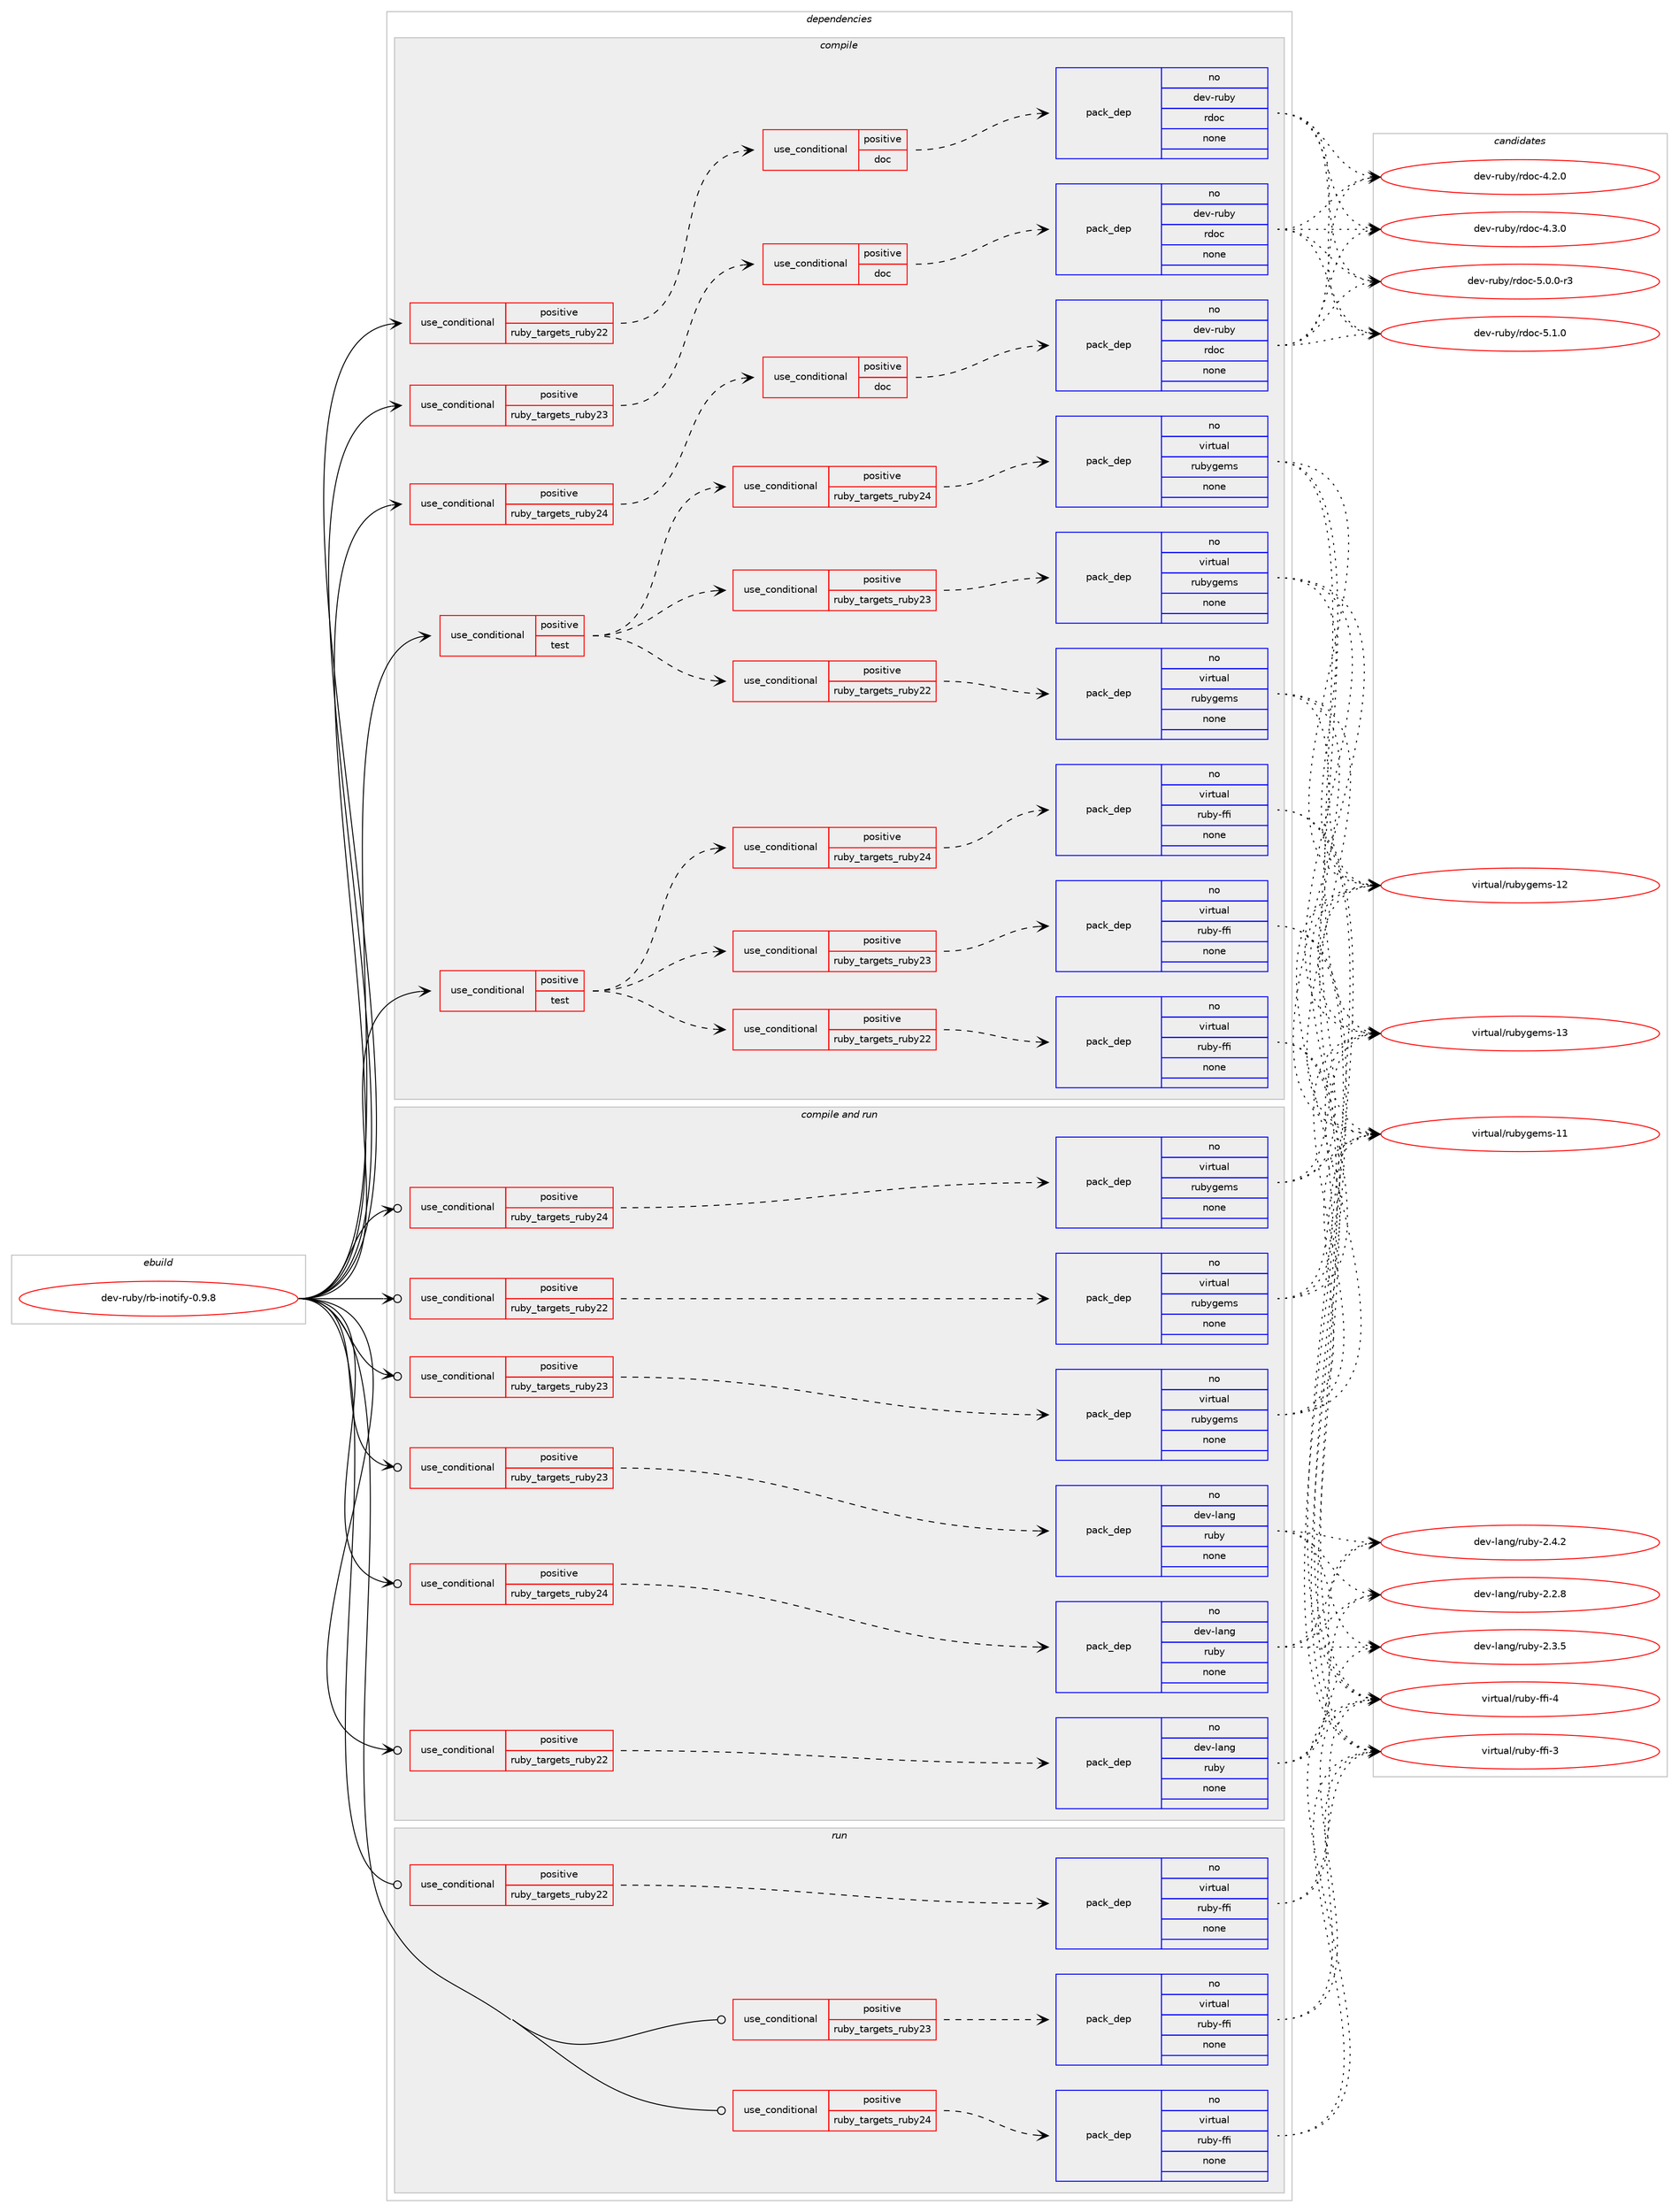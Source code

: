 digraph prolog {

# *************
# Graph options
# *************

newrank=true;
concentrate=true;
compound=true;
graph [rankdir=LR,fontname=Helvetica,fontsize=10,ranksep=1.5];#, ranksep=2.5, nodesep=0.2];
edge  [arrowhead=vee];
node  [fontname=Helvetica,fontsize=10];

# **********
# The ebuild
# **********

subgraph cluster_leftcol {
color=gray;
rank=same;
label=<<i>ebuild</i>>;
id [label="dev-ruby/rb-inotify-0.9.8", color=red, width=4, href="../dev-ruby/rb-inotify-0.9.8.svg"];
}

# ****************
# The dependencies
# ****************

subgraph cluster_midcol {
color=gray;
label=<<i>dependencies</i>>;
subgraph cluster_compile {
fillcolor="#eeeeee";
style=filled;
label=<<i>compile</i>>;
subgraph cond67547 {
dependency259665 [label=<<TABLE BORDER="0" CELLBORDER="1" CELLSPACING="0" CELLPADDING="4"><TR><TD ROWSPAN="3" CELLPADDING="10">use_conditional</TD></TR><TR><TD>positive</TD></TR><TR><TD>ruby_targets_ruby22</TD></TR></TABLE>>, shape=none, color=red];
subgraph cond67548 {
dependency259666 [label=<<TABLE BORDER="0" CELLBORDER="1" CELLSPACING="0" CELLPADDING="4"><TR><TD ROWSPAN="3" CELLPADDING="10">use_conditional</TD></TR><TR><TD>positive</TD></TR><TR><TD>doc</TD></TR></TABLE>>, shape=none, color=red];
subgraph pack188004 {
dependency259667 [label=<<TABLE BORDER="0" CELLBORDER="1" CELLSPACING="0" CELLPADDING="4" WIDTH="220"><TR><TD ROWSPAN="6" CELLPADDING="30">pack_dep</TD></TR><TR><TD WIDTH="110">no</TD></TR><TR><TD>dev-ruby</TD></TR><TR><TD>rdoc</TD></TR><TR><TD>none</TD></TR><TR><TD></TD></TR></TABLE>>, shape=none, color=blue];
}
dependency259666:e -> dependency259667:w [weight=20,style="dashed",arrowhead="vee"];
}
dependency259665:e -> dependency259666:w [weight=20,style="dashed",arrowhead="vee"];
}
id:e -> dependency259665:w [weight=20,style="solid",arrowhead="vee"];
subgraph cond67549 {
dependency259668 [label=<<TABLE BORDER="0" CELLBORDER="1" CELLSPACING="0" CELLPADDING="4"><TR><TD ROWSPAN="3" CELLPADDING="10">use_conditional</TD></TR><TR><TD>positive</TD></TR><TR><TD>ruby_targets_ruby23</TD></TR></TABLE>>, shape=none, color=red];
subgraph cond67550 {
dependency259669 [label=<<TABLE BORDER="0" CELLBORDER="1" CELLSPACING="0" CELLPADDING="4"><TR><TD ROWSPAN="3" CELLPADDING="10">use_conditional</TD></TR><TR><TD>positive</TD></TR><TR><TD>doc</TD></TR></TABLE>>, shape=none, color=red];
subgraph pack188005 {
dependency259670 [label=<<TABLE BORDER="0" CELLBORDER="1" CELLSPACING="0" CELLPADDING="4" WIDTH="220"><TR><TD ROWSPAN="6" CELLPADDING="30">pack_dep</TD></TR><TR><TD WIDTH="110">no</TD></TR><TR><TD>dev-ruby</TD></TR><TR><TD>rdoc</TD></TR><TR><TD>none</TD></TR><TR><TD></TD></TR></TABLE>>, shape=none, color=blue];
}
dependency259669:e -> dependency259670:w [weight=20,style="dashed",arrowhead="vee"];
}
dependency259668:e -> dependency259669:w [weight=20,style="dashed",arrowhead="vee"];
}
id:e -> dependency259668:w [weight=20,style="solid",arrowhead="vee"];
subgraph cond67551 {
dependency259671 [label=<<TABLE BORDER="0" CELLBORDER="1" CELLSPACING="0" CELLPADDING="4"><TR><TD ROWSPAN="3" CELLPADDING="10">use_conditional</TD></TR><TR><TD>positive</TD></TR><TR><TD>ruby_targets_ruby24</TD></TR></TABLE>>, shape=none, color=red];
subgraph cond67552 {
dependency259672 [label=<<TABLE BORDER="0" CELLBORDER="1" CELLSPACING="0" CELLPADDING="4"><TR><TD ROWSPAN="3" CELLPADDING="10">use_conditional</TD></TR><TR><TD>positive</TD></TR><TR><TD>doc</TD></TR></TABLE>>, shape=none, color=red];
subgraph pack188006 {
dependency259673 [label=<<TABLE BORDER="0" CELLBORDER="1" CELLSPACING="0" CELLPADDING="4" WIDTH="220"><TR><TD ROWSPAN="6" CELLPADDING="30">pack_dep</TD></TR><TR><TD WIDTH="110">no</TD></TR><TR><TD>dev-ruby</TD></TR><TR><TD>rdoc</TD></TR><TR><TD>none</TD></TR><TR><TD></TD></TR></TABLE>>, shape=none, color=blue];
}
dependency259672:e -> dependency259673:w [weight=20,style="dashed",arrowhead="vee"];
}
dependency259671:e -> dependency259672:w [weight=20,style="dashed",arrowhead="vee"];
}
id:e -> dependency259671:w [weight=20,style="solid",arrowhead="vee"];
subgraph cond67553 {
dependency259674 [label=<<TABLE BORDER="0" CELLBORDER="1" CELLSPACING="0" CELLPADDING="4"><TR><TD ROWSPAN="3" CELLPADDING="10">use_conditional</TD></TR><TR><TD>positive</TD></TR><TR><TD>test</TD></TR></TABLE>>, shape=none, color=red];
subgraph cond67554 {
dependency259675 [label=<<TABLE BORDER="0" CELLBORDER="1" CELLSPACING="0" CELLPADDING="4"><TR><TD ROWSPAN="3" CELLPADDING="10">use_conditional</TD></TR><TR><TD>positive</TD></TR><TR><TD>ruby_targets_ruby22</TD></TR></TABLE>>, shape=none, color=red];
subgraph pack188007 {
dependency259676 [label=<<TABLE BORDER="0" CELLBORDER="1" CELLSPACING="0" CELLPADDING="4" WIDTH="220"><TR><TD ROWSPAN="6" CELLPADDING="30">pack_dep</TD></TR><TR><TD WIDTH="110">no</TD></TR><TR><TD>virtual</TD></TR><TR><TD>ruby-ffi</TD></TR><TR><TD>none</TD></TR><TR><TD></TD></TR></TABLE>>, shape=none, color=blue];
}
dependency259675:e -> dependency259676:w [weight=20,style="dashed",arrowhead="vee"];
}
dependency259674:e -> dependency259675:w [weight=20,style="dashed",arrowhead="vee"];
subgraph cond67555 {
dependency259677 [label=<<TABLE BORDER="0" CELLBORDER="1" CELLSPACING="0" CELLPADDING="4"><TR><TD ROWSPAN="3" CELLPADDING="10">use_conditional</TD></TR><TR><TD>positive</TD></TR><TR><TD>ruby_targets_ruby23</TD></TR></TABLE>>, shape=none, color=red];
subgraph pack188008 {
dependency259678 [label=<<TABLE BORDER="0" CELLBORDER="1" CELLSPACING="0" CELLPADDING="4" WIDTH="220"><TR><TD ROWSPAN="6" CELLPADDING="30">pack_dep</TD></TR><TR><TD WIDTH="110">no</TD></TR><TR><TD>virtual</TD></TR><TR><TD>ruby-ffi</TD></TR><TR><TD>none</TD></TR><TR><TD></TD></TR></TABLE>>, shape=none, color=blue];
}
dependency259677:e -> dependency259678:w [weight=20,style="dashed",arrowhead="vee"];
}
dependency259674:e -> dependency259677:w [weight=20,style="dashed",arrowhead="vee"];
subgraph cond67556 {
dependency259679 [label=<<TABLE BORDER="0" CELLBORDER="1" CELLSPACING="0" CELLPADDING="4"><TR><TD ROWSPAN="3" CELLPADDING="10">use_conditional</TD></TR><TR><TD>positive</TD></TR><TR><TD>ruby_targets_ruby24</TD></TR></TABLE>>, shape=none, color=red];
subgraph pack188009 {
dependency259680 [label=<<TABLE BORDER="0" CELLBORDER="1" CELLSPACING="0" CELLPADDING="4" WIDTH="220"><TR><TD ROWSPAN="6" CELLPADDING="30">pack_dep</TD></TR><TR><TD WIDTH="110">no</TD></TR><TR><TD>virtual</TD></TR><TR><TD>ruby-ffi</TD></TR><TR><TD>none</TD></TR><TR><TD></TD></TR></TABLE>>, shape=none, color=blue];
}
dependency259679:e -> dependency259680:w [weight=20,style="dashed",arrowhead="vee"];
}
dependency259674:e -> dependency259679:w [weight=20,style="dashed",arrowhead="vee"];
}
id:e -> dependency259674:w [weight=20,style="solid",arrowhead="vee"];
subgraph cond67557 {
dependency259681 [label=<<TABLE BORDER="0" CELLBORDER="1" CELLSPACING="0" CELLPADDING="4"><TR><TD ROWSPAN="3" CELLPADDING="10">use_conditional</TD></TR><TR><TD>positive</TD></TR><TR><TD>test</TD></TR></TABLE>>, shape=none, color=red];
subgraph cond67558 {
dependency259682 [label=<<TABLE BORDER="0" CELLBORDER="1" CELLSPACING="0" CELLPADDING="4"><TR><TD ROWSPAN="3" CELLPADDING="10">use_conditional</TD></TR><TR><TD>positive</TD></TR><TR><TD>ruby_targets_ruby22</TD></TR></TABLE>>, shape=none, color=red];
subgraph pack188010 {
dependency259683 [label=<<TABLE BORDER="0" CELLBORDER="1" CELLSPACING="0" CELLPADDING="4" WIDTH="220"><TR><TD ROWSPAN="6" CELLPADDING="30">pack_dep</TD></TR><TR><TD WIDTH="110">no</TD></TR><TR><TD>virtual</TD></TR><TR><TD>rubygems</TD></TR><TR><TD>none</TD></TR><TR><TD></TD></TR></TABLE>>, shape=none, color=blue];
}
dependency259682:e -> dependency259683:w [weight=20,style="dashed",arrowhead="vee"];
}
dependency259681:e -> dependency259682:w [weight=20,style="dashed",arrowhead="vee"];
subgraph cond67559 {
dependency259684 [label=<<TABLE BORDER="0" CELLBORDER="1" CELLSPACING="0" CELLPADDING="4"><TR><TD ROWSPAN="3" CELLPADDING="10">use_conditional</TD></TR><TR><TD>positive</TD></TR><TR><TD>ruby_targets_ruby23</TD></TR></TABLE>>, shape=none, color=red];
subgraph pack188011 {
dependency259685 [label=<<TABLE BORDER="0" CELLBORDER="1" CELLSPACING="0" CELLPADDING="4" WIDTH="220"><TR><TD ROWSPAN="6" CELLPADDING="30">pack_dep</TD></TR><TR><TD WIDTH="110">no</TD></TR><TR><TD>virtual</TD></TR><TR><TD>rubygems</TD></TR><TR><TD>none</TD></TR><TR><TD></TD></TR></TABLE>>, shape=none, color=blue];
}
dependency259684:e -> dependency259685:w [weight=20,style="dashed",arrowhead="vee"];
}
dependency259681:e -> dependency259684:w [weight=20,style="dashed",arrowhead="vee"];
subgraph cond67560 {
dependency259686 [label=<<TABLE BORDER="0" CELLBORDER="1" CELLSPACING="0" CELLPADDING="4"><TR><TD ROWSPAN="3" CELLPADDING="10">use_conditional</TD></TR><TR><TD>positive</TD></TR><TR><TD>ruby_targets_ruby24</TD></TR></TABLE>>, shape=none, color=red];
subgraph pack188012 {
dependency259687 [label=<<TABLE BORDER="0" CELLBORDER="1" CELLSPACING="0" CELLPADDING="4" WIDTH="220"><TR><TD ROWSPAN="6" CELLPADDING="30">pack_dep</TD></TR><TR><TD WIDTH="110">no</TD></TR><TR><TD>virtual</TD></TR><TR><TD>rubygems</TD></TR><TR><TD>none</TD></TR><TR><TD></TD></TR></TABLE>>, shape=none, color=blue];
}
dependency259686:e -> dependency259687:w [weight=20,style="dashed",arrowhead="vee"];
}
dependency259681:e -> dependency259686:w [weight=20,style="dashed",arrowhead="vee"];
}
id:e -> dependency259681:w [weight=20,style="solid",arrowhead="vee"];
}
subgraph cluster_compileandrun {
fillcolor="#eeeeee";
style=filled;
label=<<i>compile and run</i>>;
subgraph cond67561 {
dependency259688 [label=<<TABLE BORDER="0" CELLBORDER="1" CELLSPACING="0" CELLPADDING="4"><TR><TD ROWSPAN="3" CELLPADDING="10">use_conditional</TD></TR><TR><TD>positive</TD></TR><TR><TD>ruby_targets_ruby22</TD></TR></TABLE>>, shape=none, color=red];
subgraph pack188013 {
dependency259689 [label=<<TABLE BORDER="0" CELLBORDER="1" CELLSPACING="0" CELLPADDING="4" WIDTH="220"><TR><TD ROWSPAN="6" CELLPADDING="30">pack_dep</TD></TR><TR><TD WIDTH="110">no</TD></TR><TR><TD>dev-lang</TD></TR><TR><TD>ruby</TD></TR><TR><TD>none</TD></TR><TR><TD></TD></TR></TABLE>>, shape=none, color=blue];
}
dependency259688:e -> dependency259689:w [weight=20,style="dashed",arrowhead="vee"];
}
id:e -> dependency259688:w [weight=20,style="solid",arrowhead="odotvee"];
subgraph cond67562 {
dependency259690 [label=<<TABLE BORDER="0" CELLBORDER="1" CELLSPACING="0" CELLPADDING="4"><TR><TD ROWSPAN="3" CELLPADDING="10">use_conditional</TD></TR><TR><TD>positive</TD></TR><TR><TD>ruby_targets_ruby22</TD></TR></TABLE>>, shape=none, color=red];
subgraph pack188014 {
dependency259691 [label=<<TABLE BORDER="0" CELLBORDER="1" CELLSPACING="0" CELLPADDING="4" WIDTH="220"><TR><TD ROWSPAN="6" CELLPADDING="30">pack_dep</TD></TR><TR><TD WIDTH="110">no</TD></TR><TR><TD>virtual</TD></TR><TR><TD>rubygems</TD></TR><TR><TD>none</TD></TR><TR><TD></TD></TR></TABLE>>, shape=none, color=blue];
}
dependency259690:e -> dependency259691:w [weight=20,style="dashed",arrowhead="vee"];
}
id:e -> dependency259690:w [weight=20,style="solid",arrowhead="odotvee"];
subgraph cond67563 {
dependency259692 [label=<<TABLE BORDER="0" CELLBORDER="1" CELLSPACING="0" CELLPADDING="4"><TR><TD ROWSPAN="3" CELLPADDING="10">use_conditional</TD></TR><TR><TD>positive</TD></TR><TR><TD>ruby_targets_ruby23</TD></TR></TABLE>>, shape=none, color=red];
subgraph pack188015 {
dependency259693 [label=<<TABLE BORDER="0" CELLBORDER="1" CELLSPACING="0" CELLPADDING="4" WIDTH="220"><TR><TD ROWSPAN="6" CELLPADDING="30">pack_dep</TD></TR><TR><TD WIDTH="110">no</TD></TR><TR><TD>dev-lang</TD></TR><TR><TD>ruby</TD></TR><TR><TD>none</TD></TR><TR><TD></TD></TR></TABLE>>, shape=none, color=blue];
}
dependency259692:e -> dependency259693:w [weight=20,style="dashed",arrowhead="vee"];
}
id:e -> dependency259692:w [weight=20,style="solid",arrowhead="odotvee"];
subgraph cond67564 {
dependency259694 [label=<<TABLE BORDER="0" CELLBORDER="1" CELLSPACING="0" CELLPADDING="4"><TR><TD ROWSPAN="3" CELLPADDING="10">use_conditional</TD></TR><TR><TD>positive</TD></TR><TR><TD>ruby_targets_ruby23</TD></TR></TABLE>>, shape=none, color=red];
subgraph pack188016 {
dependency259695 [label=<<TABLE BORDER="0" CELLBORDER="1" CELLSPACING="0" CELLPADDING="4" WIDTH="220"><TR><TD ROWSPAN="6" CELLPADDING="30">pack_dep</TD></TR><TR><TD WIDTH="110">no</TD></TR><TR><TD>virtual</TD></TR><TR><TD>rubygems</TD></TR><TR><TD>none</TD></TR><TR><TD></TD></TR></TABLE>>, shape=none, color=blue];
}
dependency259694:e -> dependency259695:w [weight=20,style="dashed",arrowhead="vee"];
}
id:e -> dependency259694:w [weight=20,style="solid",arrowhead="odotvee"];
subgraph cond67565 {
dependency259696 [label=<<TABLE BORDER="0" CELLBORDER="1" CELLSPACING="0" CELLPADDING="4"><TR><TD ROWSPAN="3" CELLPADDING="10">use_conditional</TD></TR><TR><TD>positive</TD></TR><TR><TD>ruby_targets_ruby24</TD></TR></TABLE>>, shape=none, color=red];
subgraph pack188017 {
dependency259697 [label=<<TABLE BORDER="0" CELLBORDER="1" CELLSPACING="0" CELLPADDING="4" WIDTH="220"><TR><TD ROWSPAN="6" CELLPADDING="30">pack_dep</TD></TR><TR><TD WIDTH="110">no</TD></TR><TR><TD>dev-lang</TD></TR><TR><TD>ruby</TD></TR><TR><TD>none</TD></TR><TR><TD></TD></TR></TABLE>>, shape=none, color=blue];
}
dependency259696:e -> dependency259697:w [weight=20,style="dashed",arrowhead="vee"];
}
id:e -> dependency259696:w [weight=20,style="solid",arrowhead="odotvee"];
subgraph cond67566 {
dependency259698 [label=<<TABLE BORDER="0" CELLBORDER="1" CELLSPACING="0" CELLPADDING="4"><TR><TD ROWSPAN="3" CELLPADDING="10">use_conditional</TD></TR><TR><TD>positive</TD></TR><TR><TD>ruby_targets_ruby24</TD></TR></TABLE>>, shape=none, color=red];
subgraph pack188018 {
dependency259699 [label=<<TABLE BORDER="0" CELLBORDER="1" CELLSPACING="0" CELLPADDING="4" WIDTH="220"><TR><TD ROWSPAN="6" CELLPADDING="30">pack_dep</TD></TR><TR><TD WIDTH="110">no</TD></TR><TR><TD>virtual</TD></TR><TR><TD>rubygems</TD></TR><TR><TD>none</TD></TR><TR><TD></TD></TR></TABLE>>, shape=none, color=blue];
}
dependency259698:e -> dependency259699:w [weight=20,style="dashed",arrowhead="vee"];
}
id:e -> dependency259698:w [weight=20,style="solid",arrowhead="odotvee"];
}
subgraph cluster_run {
fillcolor="#eeeeee";
style=filled;
label=<<i>run</i>>;
subgraph cond67567 {
dependency259700 [label=<<TABLE BORDER="0" CELLBORDER="1" CELLSPACING="0" CELLPADDING="4"><TR><TD ROWSPAN="3" CELLPADDING="10">use_conditional</TD></TR><TR><TD>positive</TD></TR><TR><TD>ruby_targets_ruby22</TD></TR></TABLE>>, shape=none, color=red];
subgraph pack188019 {
dependency259701 [label=<<TABLE BORDER="0" CELLBORDER="1" CELLSPACING="0" CELLPADDING="4" WIDTH="220"><TR><TD ROWSPAN="6" CELLPADDING="30">pack_dep</TD></TR><TR><TD WIDTH="110">no</TD></TR><TR><TD>virtual</TD></TR><TR><TD>ruby-ffi</TD></TR><TR><TD>none</TD></TR><TR><TD></TD></TR></TABLE>>, shape=none, color=blue];
}
dependency259700:e -> dependency259701:w [weight=20,style="dashed",arrowhead="vee"];
}
id:e -> dependency259700:w [weight=20,style="solid",arrowhead="odot"];
subgraph cond67568 {
dependency259702 [label=<<TABLE BORDER="0" CELLBORDER="1" CELLSPACING="0" CELLPADDING="4"><TR><TD ROWSPAN="3" CELLPADDING="10">use_conditional</TD></TR><TR><TD>positive</TD></TR><TR><TD>ruby_targets_ruby23</TD></TR></TABLE>>, shape=none, color=red];
subgraph pack188020 {
dependency259703 [label=<<TABLE BORDER="0" CELLBORDER="1" CELLSPACING="0" CELLPADDING="4" WIDTH="220"><TR><TD ROWSPAN="6" CELLPADDING="30">pack_dep</TD></TR><TR><TD WIDTH="110">no</TD></TR><TR><TD>virtual</TD></TR><TR><TD>ruby-ffi</TD></TR><TR><TD>none</TD></TR><TR><TD></TD></TR></TABLE>>, shape=none, color=blue];
}
dependency259702:e -> dependency259703:w [weight=20,style="dashed",arrowhead="vee"];
}
id:e -> dependency259702:w [weight=20,style="solid",arrowhead="odot"];
subgraph cond67569 {
dependency259704 [label=<<TABLE BORDER="0" CELLBORDER="1" CELLSPACING="0" CELLPADDING="4"><TR><TD ROWSPAN="3" CELLPADDING="10">use_conditional</TD></TR><TR><TD>positive</TD></TR><TR><TD>ruby_targets_ruby24</TD></TR></TABLE>>, shape=none, color=red];
subgraph pack188021 {
dependency259705 [label=<<TABLE BORDER="0" CELLBORDER="1" CELLSPACING="0" CELLPADDING="4" WIDTH="220"><TR><TD ROWSPAN="6" CELLPADDING="30">pack_dep</TD></TR><TR><TD WIDTH="110">no</TD></TR><TR><TD>virtual</TD></TR><TR><TD>ruby-ffi</TD></TR><TR><TD>none</TD></TR><TR><TD></TD></TR></TABLE>>, shape=none, color=blue];
}
dependency259704:e -> dependency259705:w [weight=20,style="dashed",arrowhead="vee"];
}
id:e -> dependency259704:w [weight=20,style="solid",arrowhead="odot"];
}
}

# **************
# The candidates
# **************

subgraph cluster_choices {
rank=same;
color=gray;
label=<<i>candidates</i>>;

subgraph choice188004 {
color=black;
nodesep=1;
choice10010111845114117981214711410011199455246504648 [label="dev-ruby/rdoc-4.2.0", color=red, width=4,href="../dev-ruby/rdoc-4.2.0.svg"];
choice10010111845114117981214711410011199455246514648 [label="dev-ruby/rdoc-4.3.0", color=red, width=4,href="../dev-ruby/rdoc-4.3.0.svg"];
choice100101118451141179812147114100111994553464846484511451 [label="dev-ruby/rdoc-5.0.0-r3", color=red, width=4,href="../dev-ruby/rdoc-5.0.0-r3.svg"];
choice10010111845114117981214711410011199455346494648 [label="dev-ruby/rdoc-5.1.0", color=red, width=4,href="../dev-ruby/rdoc-5.1.0.svg"];
dependency259667:e -> choice10010111845114117981214711410011199455246504648:w [style=dotted,weight="100"];
dependency259667:e -> choice10010111845114117981214711410011199455246514648:w [style=dotted,weight="100"];
dependency259667:e -> choice100101118451141179812147114100111994553464846484511451:w [style=dotted,weight="100"];
dependency259667:e -> choice10010111845114117981214711410011199455346494648:w [style=dotted,weight="100"];
}
subgraph choice188005 {
color=black;
nodesep=1;
choice10010111845114117981214711410011199455246504648 [label="dev-ruby/rdoc-4.2.0", color=red, width=4,href="../dev-ruby/rdoc-4.2.0.svg"];
choice10010111845114117981214711410011199455246514648 [label="dev-ruby/rdoc-4.3.0", color=red, width=4,href="../dev-ruby/rdoc-4.3.0.svg"];
choice100101118451141179812147114100111994553464846484511451 [label="dev-ruby/rdoc-5.0.0-r3", color=red, width=4,href="../dev-ruby/rdoc-5.0.0-r3.svg"];
choice10010111845114117981214711410011199455346494648 [label="dev-ruby/rdoc-5.1.0", color=red, width=4,href="../dev-ruby/rdoc-5.1.0.svg"];
dependency259670:e -> choice10010111845114117981214711410011199455246504648:w [style=dotted,weight="100"];
dependency259670:e -> choice10010111845114117981214711410011199455246514648:w [style=dotted,weight="100"];
dependency259670:e -> choice100101118451141179812147114100111994553464846484511451:w [style=dotted,weight="100"];
dependency259670:e -> choice10010111845114117981214711410011199455346494648:w [style=dotted,weight="100"];
}
subgraph choice188006 {
color=black;
nodesep=1;
choice10010111845114117981214711410011199455246504648 [label="dev-ruby/rdoc-4.2.0", color=red, width=4,href="../dev-ruby/rdoc-4.2.0.svg"];
choice10010111845114117981214711410011199455246514648 [label="dev-ruby/rdoc-4.3.0", color=red, width=4,href="../dev-ruby/rdoc-4.3.0.svg"];
choice100101118451141179812147114100111994553464846484511451 [label="dev-ruby/rdoc-5.0.0-r3", color=red, width=4,href="../dev-ruby/rdoc-5.0.0-r3.svg"];
choice10010111845114117981214711410011199455346494648 [label="dev-ruby/rdoc-5.1.0", color=red, width=4,href="../dev-ruby/rdoc-5.1.0.svg"];
dependency259673:e -> choice10010111845114117981214711410011199455246504648:w [style=dotted,weight="100"];
dependency259673:e -> choice10010111845114117981214711410011199455246514648:w [style=dotted,weight="100"];
dependency259673:e -> choice100101118451141179812147114100111994553464846484511451:w [style=dotted,weight="100"];
dependency259673:e -> choice10010111845114117981214711410011199455346494648:w [style=dotted,weight="100"];
}
subgraph choice188007 {
color=black;
nodesep=1;
choice118105114116117971084711411798121451021021054551 [label="virtual/ruby-ffi-3", color=red, width=4,href="../virtual/ruby-ffi-3.svg"];
choice118105114116117971084711411798121451021021054552 [label="virtual/ruby-ffi-4", color=red, width=4,href="../virtual/ruby-ffi-4.svg"];
dependency259676:e -> choice118105114116117971084711411798121451021021054551:w [style=dotted,weight="100"];
dependency259676:e -> choice118105114116117971084711411798121451021021054552:w [style=dotted,weight="100"];
}
subgraph choice188008 {
color=black;
nodesep=1;
choice118105114116117971084711411798121451021021054551 [label="virtual/ruby-ffi-3", color=red, width=4,href="../virtual/ruby-ffi-3.svg"];
choice118105114116117971084711411798121451021021054552 [label="virtual/ruby-ffi-4", color=red, width=4,href="../virtual/ruby-ffi-4.svg"];
dependency259678:e -> choice118105114116117971084711411798121451021021054551:w [style=dotted,weight="100"];
dependency259678:e -> choice118105114116117971084711411798121451021021054552:w [style=dotted,weight="100"];
}
subgraph choice188009 {
color=black;
nodesep=1;
choice118105114116117971084711411798121451021021054551 [label="virtual/ruby-ffi-3", color=red, width=4,href="../virtual/ruby-ffi-3.svg"];
choice118105114116117971084711411798121451021021054552 [label="virtual/ruby-ffi-4", color=red, width=4,href="../virtual/ruby-ffi-4.svg"];
dependency259680:e -> choice118105114116117971084711411798121451021021054551:w [style=dotted,weight="100"];
dependency259680:e -> choice118105114116117971084711411798121451021021054552:w [style=dotted,weight="100"];
}
subgraph choice188010 {
color=black;
nodesep=1;
choice118105114116117971084711411798121103101109115454949 [label="virtual/rubygems-11", color=red, width=4,href="../virtual/rubygems-11.svg"];
choice118105114116117971084711411798121103101109115454950 [label="virtual/rubygems-12", color=red, width=4,href="../virtual/rubygems-12.svg"];
choice118105114116117971084711411798121103101109115454951 [label="virtual/rubygems-13", color=red, width=4,href="../virtual/rubygems-13.svg"];
dependency259683:e -> choice118105114116117971084711411798121103101109115454949:w [style=dotted,weight="100"];
dependency259683:e -> choice118105114116117971084711411798121103101109115454950:w [style=dotted,weight="100"];
dependency259683:e -> choice118105114116117971084711411798121103101109115454951:w [style=dotted,weight="100"];
}
subgraph choice188011 {
color=black;
nodesep=1;
choice118105114116117971084711411798121103101109115454949 [label="virtual/rubygems-11", color=red, width=4,href="../virtual/rubygems-11.svg"];
choice118105114116117971084711411798121103101109115454950 [label="virtual/rubygems-12", color=red, width=4,href="../virtual/rubygems-12.svg"];
choice118105114116117971084711411798121103101109115454951 [label="virtual/rubygems-13", color=red, width=4,href="../virtual/rubygems-13.svg"];
dependency259685:e -> choice118105114116117971084711411798121103101109115454949:w [style=dotted,weight="100"];
dependency259685:e -> choice118105114116117971084711411798121103101109115454950:w [style=dotted,weight="100"];
dependency259685:e -> choice118105114116117971084711411798121103101109115454951:w [style=dotted,weight="100"];
}
subgraph choice188012 {
color=black;
nodesep=1;
choice118105114116117971084711411798121103101109115454949 [label="virtual/rubygems-11", color=red, width=4,href="../virtual/rubygems-11.svg"];
choice118105114116117971084711411798121103101109115454950 [label="virtual/rubygems-12", color=red, width=4,href="../virtual/rubygems-12.svg"];
choice118105114116117971084711411798121103101109115454951 [label="virtual/rubygems-13", color=red, width=4,href="../virtual/rubygems-13.svg"];
dependency259687:e -> choice118105114116117971084711411798121103101109115454949:w [style=dotted,weight="100"];
dependency259687:e -> choice118105114116117971084711411798121103101109115454950:w [style=dotted,weight="100"];
dependency259687:e -> choice118105114116117971084711411798121103101109115454951:w [style=dotted,weight="100"];
}
subgraph choice188013 {
color=black;
nodesep=1;
choice10010111845108971101034711411798121455046504656 [label="dev-lang/ruby-2.2.8", color=red, width=4,href="../dev-lang/ruby-2.2.8.svg"];
choice10010111845108971101034711411798121455046514653 [label="dev-lang/ruby-2.3.5", color=red, width=4,href="../dev-lang/ruby-2.3.5.svg"];
choice10010111845108971101034711411798121455046524650 [label="dev-lang/ruby-2.4.2", color=red, width=4,href="../dev-lang/ruby-2.4.2.svg"];
dependency259689:e -> choice10010111845108971101034711411798121455046504656:w [style=dotted,weight="100"];
dependency259689:e -> choice10010111845108971101034711411798121455046514653:w [style=dotted,weight="100"];
dependency259689:e -> choice10010111845108971101034711411798121455046524650:w [style=dotted,weight="100"];
}
subgraph choice188014 {
color=black;
nodesep=1;
choice118105114116117971084711411798121103101109115454949 [label="virtual/rubygems-11", color=red, width=4,href="../virtual/rubygems-11.svg"];
choice118105114116117971084711411798121103101109115454950 [label="virtual/rubygems-12", color=red, width=4,href="../virtual/rubygems-12.svg"];
choice118105114116117971084711411798121103101109115454951 [label="virtual/rubygems-13", color=red, width=4,href="../virtual/rubygems-13.svg"];
dependency259691:e -> choice118105114116117971084711411798121103101109115454949:w [style=dotted,weight="100"];
dependency259691:e -> choice118105114116117971084711411798121103101109115454950:w [style=dotted,weight="100"];
dependency259691:e -> choice118105114116117971084711411798121103101109115454951:w [style=dotted,weight="100"];
}
subgraph choice188015 {
color=black;
nodesep=1;
choice10010111845108971101034711411798121455046504656 [label="dev-lang/ruby-2.2.8", color=red, width=4,href="../dev-lang/ruby-2.2.8.svg"];
choice10010111845108971101034711411798121455046514653 [label="dev-lang/ruby-2.3.5", color=red, width=4,href="../dev-lang/ruby-2.3.5.svg"];
choice10010111845108971101034711411798121455046524650 [label="dev-lang/ruby-2.4.2", color=red, width=4,href="../dev-lang/ruby-2.4.2.svg"];
dependency259693:e -> choice10010111845108971101034711411798121455046504656:w [style=dotted,weight="100"];
dependency259693:e -> choice10010111845108971101034711411798121455046514653:w [style=dotted,weight="100"];
dependency259693:e -> choice10010111845108971101034711411798121455046524650:w [style=dotted,weight="100"];
}
subgraph choice188016 {
color=black;
nodesep=1;
choice118105114116117971084711411798121103101109115454949 [label="virtual/rubygems-11", color=red, width=4,href="../virtual/rubygems-11.svg"];
choice118105114116117971084711411798121103101109115454950 [label="virtual/rubygems-12", color=red, width=4,href="../virtual/rubygems-12.svg"];
choice118105114116117971084711411798121103101109115454951 [label="virtual/rubygems-13", color=red, width=4,href="../virtual/rubygems-13.svg"];
dependency259695:e -> choice118105114116117971084711411798121103101109115454949:w [style=dotted,weight="100"];
dependency259695:e -> choice118105114116117971084711411798121103101109115454950:w [style=dotted,weight="100"];
dependency259695:e -> choice118105114116117971084711411798121103101109115454951:w [style=dotted,weight="100"];
}
subgraph choice188017 {
color=black;
nodesep=1;
choice10010111845108971101034711411798121455046504656 [label="dev-lang/ruby-2.2.8", color=red, width=4,href="../dev-lang/ruby-2.2.8.svg"];
choice10010111845108971101034711411798121455046514653 [label="dev-lang/ruby-2.3.5", color=red, width=4,href="../dev-lang/ruby-2.3.5.svg"];
choice10010111845108971101034711411798121455046524650 [label="dev-lang/ruby-2.4.2", color=red, width=4,href="../dev-lang/ruby-2.4.2.svg"];
dependency259697:e -> choice10010111845108971101034711411798121455046504656:w [style=dotted,weight="100"];
dependency259697:e -> choice10010111845108971101034711411798121455046514653:w [style=dotted,weight="100"];
dependency259697:e -> choice10010111845108971101034711411798121455046524650:w [style=dotted,weight="100"];
}
subgraph choice188018 {
color=black;
nodesep=1;
choice118105114116117971084711411798121103101109115454949 [label="virtual/rubygems-11", color=red, width=4,href="../virtual/rubygems-11.svg"];
choice118105114116117971084711411798121103101109115454950 [label="virtual/rubygems-12", color=red, width=4,href="../virtual/rubygems-12.svg"];
choice118105114116117971084711411798121103101109115454951 [label="virtual/rubygems-13", color=red, width=4,href="../virtual/rubygems-13.svg"];
dependency259699:e -> choice118105114116117971084711411798121103101109115454949:w [style=dotted,weight="100"];
dependency259699:e -> choice118105114116117971084711411798121103101109115454950:w [style=dotted,weight="100"];
dependency259699:e -> choice118105114116117971084711411798121103101109115454951:w [style=dotted,weight="100"];
}
subgraph choice188019 {
color=black;
nodesep=1;
choice118105114116117971084711411798121451021021054551 [label="virtual/ruby-ffi-3", color=red, width=4,href="../virtual/ruby-ffi-3.svg"];
choice118105114116117971084711411798121451021021054552 [label="virtual/ruby-ffi-4", color=red, width=4,href="../virtual/ruby-ffi-4.svg"];
dependency259701:e -> choice118105114116117971084711411798121451021021054551:w [style=dotted,weight="100"];
dependency259701:e -> choice118105114116117971084711411798121451021021054552:w [style=dotted,weight="100"];
}
subgraph choice188020 {
color=black;
nodesep=1;
choice118105114116117971084711411798121451021021054551 [label="virtual/ruby-ffi-3", color=red, width=4,href="../virtual/ruby-ffi-3.svg"];
choice118105114116117971084711411798121451021021054552 [label="virtual/ruby-ffi-4", color=red, width=4,href="../virtual/ruby-ffi-4.svg"];
dependency259703:e -> choice118105114116117971084711411798121451021021054551:w [style=dotted,weight="100"];
dependency259703:e -> choice118105114116117971084711411798121451021021054552:w [style=dotted,weight="100"];
}
subgraph choice188021 {
color=black;
nodesep=1;
choice118105114116117971084711411798121451021021054551 [label="virtual/ruby-ffi-3", color=red, width=4,href="../virtual/ruby-ffi-3.svg"];
choice118105114116117971084711411798121451021021054552 [label="virtual/ruby-ffi-4", color=red, width=4,href="../virtual/ruby-ffi-4.svg"];
dependency259705:e -> choice118105114116117971084711411798121451021021054551:w [style=dotted,weight="100"];
dependency259705:e -> choice118105114116117971084711411798121451021021054552:w [style=dotted,weight="100"];
}
}

}
